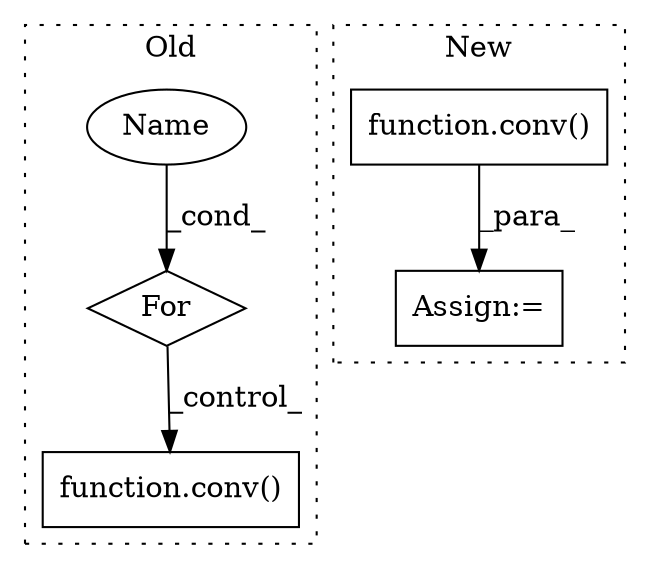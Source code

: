 digraph G {
subgraph cluster0 {
1 [label="function.conv()" a="75" s="1721,1730" l="5,1" shape="box"];
3 [label="For" a="107" s="1680,1703" l="4,14" shape="diamond"];
4 [label="Name" a="87" s="1684" l="4" shape="ellipse"];
label = "Old";
style="dotted";
}
subgraph cluster1 {
2 [label="function.conv()" a="75" s="3523,3538" l="5,1" shape="box"];
5 [label="Assign:=" a="68" s="3520" l="3" shape="box"];
label = "New";
style="dotted";
}
2 -> 5 [label="_para_"];
3 -> 1 [label="_control_"];
4 -> 3 [label="_cond_"];
}